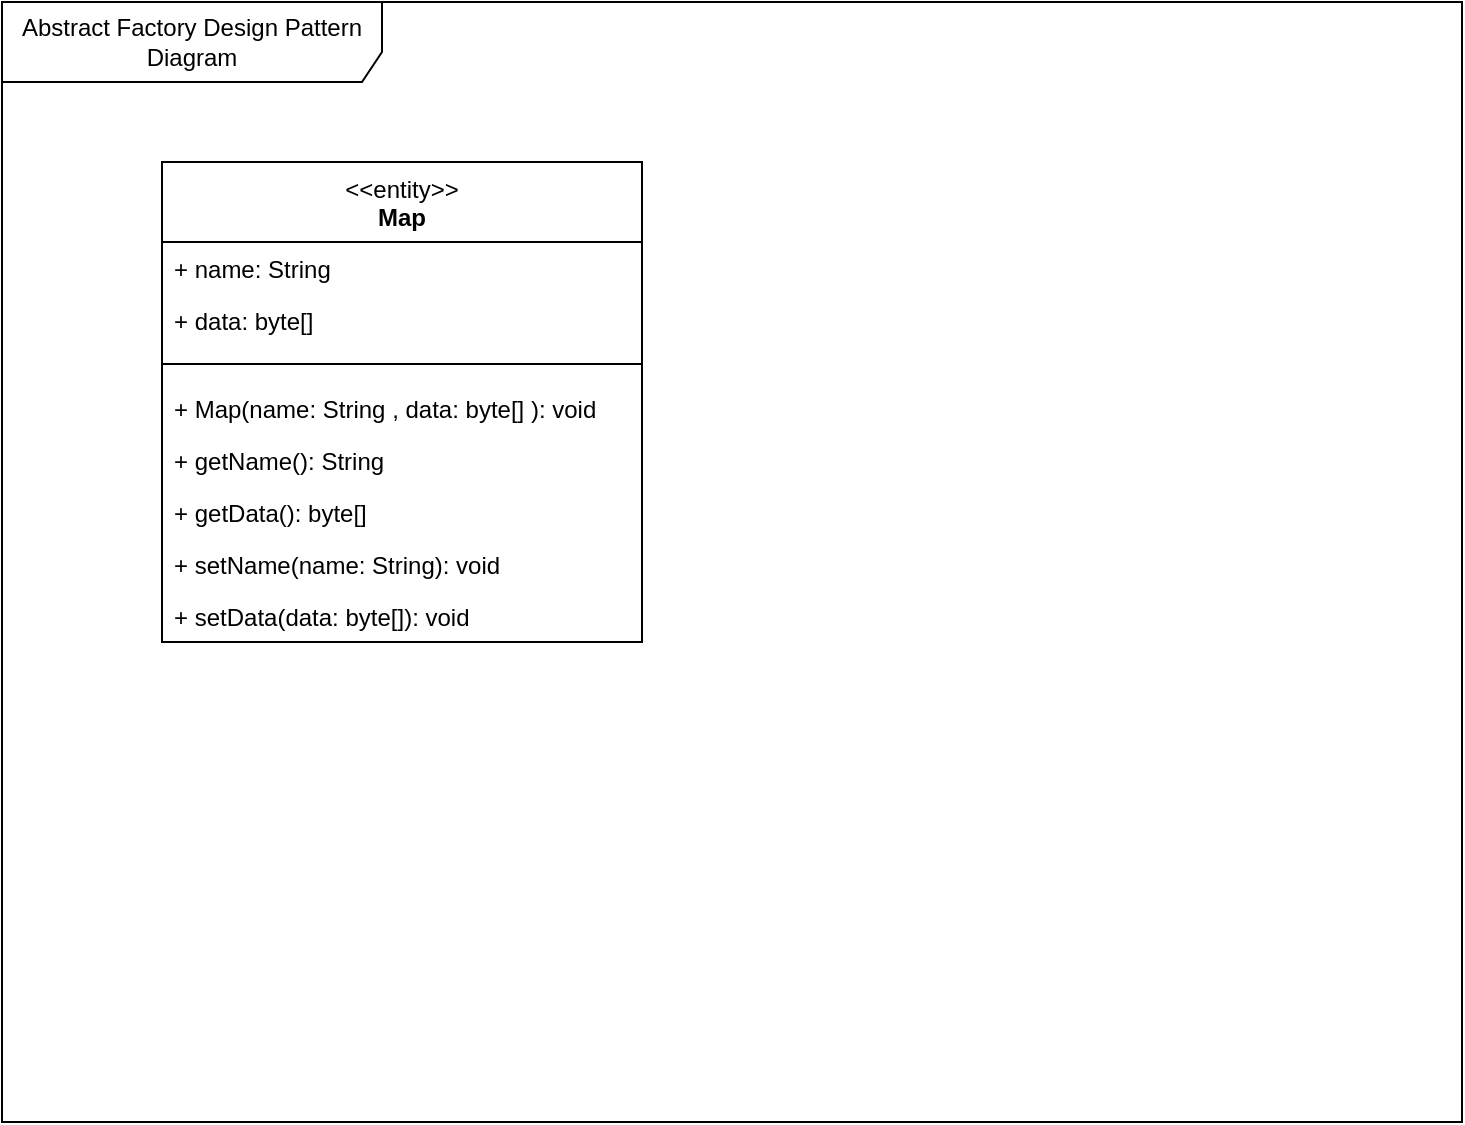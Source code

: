 <mxfile version="26.2.12">
  <diagram name="Page-1" id="kJih2EVv_8KnTAs_L_VF">
    <mxGraphModel dx="1044" dy="567" grid="1" gridSize="10" guides="1" tooltips="1" connect="1" arrows="1" fold="1" page="1" pageScale="1" pageWidth="850" pageHeight="1100" math="0" shadow="0">
      <root>
        <mxCell id="0" />
        <mxCell id="1" parent="0" />
        <mxCell id="giSu3xgfnJtw4W87moCO-10" value="Abstract Factory Design Pattern Diagram" style="shape=umlFrame;whiteSpace=wrap;html=1;pointerEvents=0;width=190;height=40;" parent="1" vertex="1">
          <mxGeometry x="60" y="10" width="730" height="560" as="geometry" />
        </mxCell>
        <mxCell id="Gd0PmlU6-qrEIdLhfT8G-1" value="&lt;div&gt;&lt;span style=&quot;font-weight: normal;&quot;&gt;&amp;lt;&amp;lt;entity&amp;gt;&amp;gt;&lt;/span&gt;&lt;/div&gt;Map" style="swimlane;fontStyle=1;align=center;verticalAlign=top;childLayout=stackLayout;horizontal=1;startSize=40;horizontalStack=0;resizeParent=1;resizeParentMax=0;resizeLast=0;collapsible=1;marginBottom=0;whiteSpace=wrap;html=1;" vertex="1" parent="1">
          <mxGeometry x="140" y="90" width="240" height="240" as="geometry" />
        </mxCell>
        <mxCell id="Gd0PmlU6-qrEIdLhfT8G-2" value="+ name: String" style="text;strokeColor=none;fillColor=none;align=left;verticalAlign=top;spacingLeft=4;spacingRight=4;overflow=hidden;rotatable=0;points=[[0,0.5],[1,0.5]];portConstraint=eastwest;whiteSpace=wrap;html=1;" vertex="1" parent="Gd0PmlU6-qrEIdLhfT8G-1">
          <mxGeometry y="40" width="240" height="26" as="geometry" />
        </mxCell>
        <mxCell id="Gd0PmlU6-qrEIdLhfT8G-3" value="+ data: byte[]" style="text;strokeColor=none;fillColor=none;align=left;verticalAlign=top;spacingLeft=4;spacingRight=4;overflow=hidden;rotatable=0;points=[[0,0.5],[1,0.5]];portConstraint=eastwest;whiteSpace=wrap;html=1;" vertex="1" parent="Gd0PmlU6-qrEIdLhfT8G-1">
          <mxGeometry y="66" width="240" height="26" as="geometry" />
        </mxCell>
        <mxCell id="Gd0PmlU6-qrEIdLhfT8G-4" value="" style="line;strokeWidth=1;fillColor=none;align=left;verticalAlign=middle;spacingTop=-1;spacingLeft=3;spacingRight=3;rotatable=0;labelPosition=right;points=[];portConstraint=eastwest;strokeColor=inherit;" vertex="1" parent="Gd0PmlU6-qrEIdLhfT8G-1">
          <mxGeometry y="92" width="240" height="18" as="geometry" />
        </mxCell>
        <mxCell id="Gd0PmlU6-qrEIdLhfT8G-5" value="&lt;span style=&quot;text-align: center; text-wrap-mode: nowrap;&quot;&gt;+ Map(name:&amp;nbsp;&lt;/span&gt;&lt;span style=&quot;text-align: center; text-wrap-mode: nowrap;&quot;&gt;String&amp;nbsp;&lt;/span&gt;&lt;span style=&quot;text-align: center; text-wrap-mode: nowrap;&quot;&gt;,&amp;nbsp;&lt;/span&gt;&lt;span style=&quot;text-align: center; text-wrap-mode: nowrap;&quot;&gt;data:&amp;nbsp;&lt;/span&gt;&lt;span style=&quot;text-align: center; text-wrap-mode: nowrap;&quot;&gt;byte[] ): void&lt;/span&gt;" style="text;strokeColor=none;fillColor=none;align=left;verticalAlign=top;spacingLeft=4;spacingRight=4;overflow=hidden;rotatable=0;points=[[0,0.5],[1,0.5]];portConstraint=eastwest;whiteSpace=wrap;html=1;" vertex="1" parent="Gd0PmlU6-qrEIdLhfT8G-1">
          <mxGeometry y="110" width="240" height="26" as="geometry" />
        </mxCell>
        <mxCell id="Gd0PmlU6-qrEIdLhfT8G-6" value="&lt;span style=&quot;text-align: center; text-wrap-mode: nowrap;&quot;&gt;+ getName(): String&lt;/span&gt;" style="text;strokeColor=none;fillColor=none;align=left;verticalAlign=top;spacingLeft=4;spacingRight=4;overflow=hidden;rotatable=0;points=[[0,0.5],[1,0.5]];portConstraint=eastwest;whiteSpace=wrap;html=1;" vertex="1" parent="Gd0PmlU6-qrEIdLhfT8G-1">
          <mxGeometry y="136" width="240" height="26" as="geometry" />
        </mxCell>
        <mxCell id="Gd0PmlU6-qrEIdLhfT8G-7" value="&lt;span style=&quot;text-align: center; text-wrap-mode: nowrap;&quot;&gt;+ getData(): byte[]&lt;/span&gt;" style="text;strokeColor=none;fillColor=none;align=left;verticalAlign=top;spacingLeft=4;spacingRight=4;overflow=hidden;rotatable=0;points=[[0,0.5],[1,0.5]];portConstraint=eastwest;whiteSpace=wrap;html=1;" vertex="1" parent="Gd0PmlU6-qrEIdLhfT8G-1">
          <mxGeometry y="162" width="240" height="26" as="geometry" />
        </mxCell>
        <mxCell id="Gd0PmlU6-qrEIdLhfT8G-8" value="&lt;div style=&quot;text-align: center;&quot;&gt;&lt;span style=&quot;background-color: transparent; text-wrap-mode: nowrap;&quot;&gt;+ setName(name: String): void&lt;/span&gt;&lt;/div&gt;" style="text;strokeColor=none;fillColor=none;align=left;verticalAlign=top;spacingLeft=4;spacingRight=4;overflow=hidden;rotatable=0;points=[[0,0.5],[1,0.5]];portConstraint=eastwest;whiteSpace=wrap;html=1;" vertex="1" parent="Gd0PmlU6-qrEIdLhfT8G-1">
          <mxGeometry y="188" width="240" height="26" as="geometry" />
        </mxCell>
        <mxCell id="Gd0PmlU6-qrEIdLhfT8G-9" value="&lt;span style=&quot;text-align: center; text-wrap-mode: nowrap;&quot;&gt;+ setData(data: byte[]): void&lt;/span&gt;" style="text;strokeColor=none;fillColor=none;align=left;verticalAlign=top;spacingLeft=4;spacingRight=4;overflow=hidden;rotatable=0;points=[[0,0.5],[1,0.5]];portConstraint=eastwest;whiteSpace=wrap;html=1;" vertex="1" parent="Gd0PmlU6-qrEIdLhfT8G-1">
          <mxGeometry y="214" width="240" height="26" as="geometry" />
        </mxCell>
      </root>
    </mxGraphModel>
  </diagram>
</mxfile>
